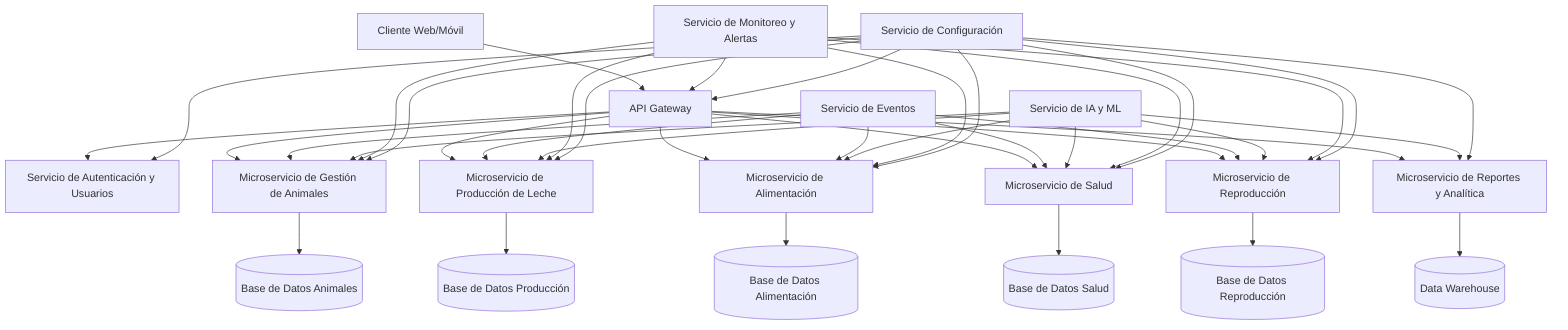 graph TD
    A[Cliente Web/Móvil] --> B[API Gateway]
    B --> C[Servicio de Autenticación y Usuarios]
    B --> D[Microservicio de Gestión de Animales]
    B --> E[Microservicio de Producción de Leche]
    B --> F[Microservicio de Alimentación]
    B --> G[Microservicio de Salud]
    B --> H[Microservicio de Reproducción]
    B --> I[Microservicio de Reportes y Analítica]
    D --> J[(Base de Datos Animales)]
    E --> K[(Base de Datos Producción)]
    F --> L[(Base de Datos Alimentación)]
    G --> M[(Base de Datos Salud)]
    H --> N[(Base de Datos Reproducción)]
    I --> O[(Data Warehouse)]
    P[Servicio de Eventos] --> D
    P --> E
    P --> F
    P --> G
    P --> H
    Q[Servicio de IA y ML] --> I
    Q --> D
    Q --> E
    Q --> F
    Q --> G
    Q --> H
    R[Servicio de Monitoreo y Alertas] --> B
    R --> D
    R --> E
    R --> F
    R --> G
    R --> H
    S[Servicio de Configuración] --> B
    S --> C
    S --> D
    S --> E
    S --> F
    S --> G
    S --> H
    S --> I